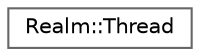digraph "Graphical Class Hierarchy"
{
 // LATEX_PDF_SIZE
  bgcolor="transparent";
  edge [fontname=Helvetica,fontsize=10,labelfontname=Helvetica,labelfontsize=10];
  node [fontname=Helvetica,fontsize=10,shape=box,height=0.2,width=0.4];
  rankdir="LR";
  Node0 [id="Node000000",label="Realm::Thread",height=0.2,width=0.4,color="grey40", fillcolor="white", style="filled",URL="$classRealm_1_1Thread.html",tooltip=" "];
}
